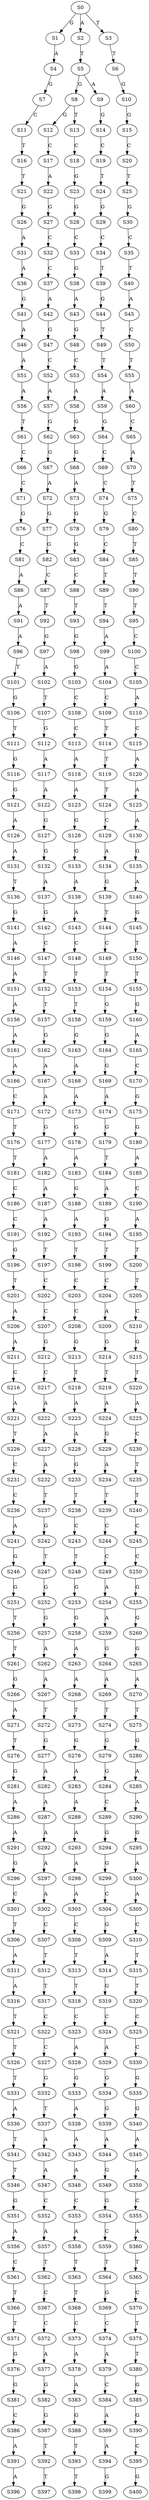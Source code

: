 strict digraph  {
	S0 -> S1 [ label = G ];
	S0 -> S2 [ label = A ];
	S0 -> S3 [ label = T ];
	S1 -> S4 [ label = A ];
	S2 -> S5 [ label = T ];
	S3 -> S6 [ label = T ];
	S4 -> S7 [ label = G ];
	S5 -> S8 [ label = G ];
	S5 -> S9 [ label = A ];
	S6 -> S10 [ label = G ];
	S7 -> S11 [ label = C ];
	S8 -> S12 [ label = G ];
	S8 -> S13 [ label = T ];
	S9 -> S14 [ label = G ];
	S10 -> S15 [ label = G ];
	S11 -> S16 [ label = T ];
	S12 -> S17 [ label = C ];
	S13 -> S18 [ label = C ];
	S14 -> S19 [ label = C ];
	S15 -> S20 [ label = C ];
	S16 -> S21 [ label = T ];
	S17 -> S22 [ label = A ];
	S18 -> S23 [ label = G ];
	S19 -> S24 [ label = T ];
	S20 -> S25 [ label = T ];
	S21 -> S26 [ label = G ];
	S22 -> S27 [ label = G ];
	S23 -> S28 [ label = G ];
	S24 -> S29 [ label = G ];
	S25 -> S30 [ label = G ];
	S26 -> S31 [ label = A ];
	S27 -> S32 [ label = C ];
	S28 -> S33 [ label = C ];
	S29 -> S34 [ label = C ];
	S30 -> S35 [ label = C ];
	S31 -> S36 [ label = A ];
	S32 -> S37 [ label = C ];
	S33 -> S38 [ label = G ];
	S34 -> S39 [ label = T ];
	S35 -> S40 [ label = T ];
	S36 -> S41 [ label = G ];
	S37 -> S42 [ label = A ];
	S38 -> S43 [ label = A ];
	S39 -> S44 [ label = G ];
	S40 -> S45 [ label = A ];
	S41 -> S46 [ label = A ];
	S42 -> S47 [ label = G ];
	S43 -> S48 [ label = G ];
	S44 -> S49 [ label = T ];
	S45 -> S50 [ label = C ];
	S46 -> S51 [ label = A ];
	S47 -> S52 [ label = C ];
	S48 -> S53 [ label = C ];
	S49 -> S54 [ label = T ];
	S50 -> S55 [ label = T ];
	S51 -> S56 [ label = A ];
	S52 -> S57 [ label = A ];
	S53 -> S58 [ label = A ];
	S54 -> S59 [ label = A ];
	S55 -> S60 [ label = A ];
	S56 -> S61 [ label = T ];
	S57 -> S62 [ label = G ];
	S58 -> S63 [ label = G ];
	S59 -> S64 [ label = G ];
	S60 -> S65 [ label = C ];
	S61 -> S66 [ label = C ];
	S62 -> S67 [ label = G ];
	S63 -> S68 [ label = G ];
	S64 -> S69 [ label = C ];
	S65 -> S70 [ label = A ];
	S66 -> S71 [ label = C ];
	S67 -> S72 [ label = A ];
	S68 -> S73 [ label = A ];
	S69 -> S74 [ label = C ];
	S70 -> S75 [ label = T ];
	S71 -> S76 [ label = G ];
	S72 -> S77 [ label = G ];
	S73 -> S78 [ label = G ];
	S74 -> S79 [ label = G ];
	S75 -> S80 [ label = C ];
	S76 -> S81 [ label = C ];
	S77 -> S82 [ label = G ];
	S78 -> S83 [ label = G ];
	S79 -> S84 [ label = C ];
	S80 -> S85 [ label = T ];
	S81 -> S86 [ label = A ];
	S82 -> S87 [ label = C ];
	S83 -> S88 [ label = C ];
	S84 -> S89 [ label = T ];
	S85 -> S90 [ label = T ];
	S86 -> S91 [ label = A ];
	S87 -> S92 [ label = T ];
	S88 -> S93 [ label = T ];
	S89 -> S94 [ label = T ];
	S90 -> S95 [ label = T ];
	S91 -> S96 [ label = A ];
	S92 -> S97 [ label = G ];
	S93 -> S98 [ label = G ];
	S94 -> S99 [ label = A ];
	S95 -> S100 [ label = C ];
	S96 -> S101 [ label = T ];
	S97 -> S102 [ label = A ];
	S98 -> S103 [ label = G ];
	S99 -> S104 [ label = A ];
	S100 -> S105 [ label = C ];
	S101 -> S106 [ label = G ];
	S102 -> S107 [ label = T ];
	S103 -> S108 [ label = C ];
	S104 -> S109 [ label = C ];
	S105 -> S110 [ label = A ];
	S106 -> S111 [ label = T ];
	S107 -> S112 [ label = G ];
	S108 -> S113 [ label = C ];
	S109 -> S114 [ label = T ];
	S110 -> S115 [ label = C ];
	S111 -> S116 [ label = G ];
	S112 -> S117 [ label = A ];
	S113 -> S118 [ label = A ];
	S114 -> S119 [ label = T ];
	S115 -> S120 [ label = A ];
	S116 -> S121 [ label = G ];
	S117 -> S122 [ label = A ];
	S118 -> S123 [ label = A ];
	S119 -> S124 [ label = T ];
	S120 -> S125 [ label = A ];
	S121 -> S126 [ label = A ];
	S122 -> S127 [ label = G ];
	S123 -> S128 [ label = G ];
	S124 -> S129 [ label = C ];
	S125 -> S130 [ label = A ];
	S126 -> S131 [ label = A ];
	S127 -> S132 [ label = G ];
	S128 -> S133 [ label = G ];
	S129 -> S134 [ label = A ];
	S130 -> S135 [ label = G ];
	S131 -> S136 [ label = T ];
	S132 -> S137 [ label = A ];
	S133 -> S138 [ label = A ];
	S134 -> S139 [ label = G ];
	S135 -> S140 [ label = A ];
	S136 -> S141 [ label = G ];
	S137 -> S142 [ label = G ];
	S138 -> S143 [ label = A ];
	S139 -> S144 [ label = T ];
	S140 -> S145 [ label = G ];
	S141 -> S146 [ label = A ];
	S142 -> S147 [ label = C ];
	S143 -> S148 [ label = C ];
	S144 -> S149 [ label = C ];
	S145 -> S150 [ label = T ];
	S146 -> S151 [ label = A ];
	S147 -> S152 [ label = T ];
	S148 -> S153 [ label = T ];
	S149 -> S154 [ label = T ];
	S150 -> S155 [ label = T ];
	S151 -> S156 [ label = A ];
	S152 -> S157 [ label = T ];
	S153 -> S158 [ label = T ];
	S154 -> S159 [ label = G ];
	S155 -> S160 [ label = G ];
	S156 -> S161 [ label = A ];
	S157 -> S162 [ label = G ];
	S158 -> S163 [ label = G ];
	S159 -> S164 [ label = G ];
	S160 -> S165 [ label = A ];
	S161 -> S166 [ label = A ];
	S162 -> S167 [ label = A ];
	S163 -> S168 [ label = A ];
	S164 -> S169 [ label = G ];
	S165 -> S170 [ label = C ];
	S166 -> S171 [ label = C ];
	S167 -> S172 [ label = A ];
	S168 -> S173 [ label = A ];
	S169 -> S174 [ label = A ];
	S170 -> S175 [ label = G ];
	S171 -> S176 [ label = T ];
	S172 -> S177 [ label = G ];
	S173 -> S178 [ label = G ];
	S174 -> S179 [ label = G ];
	S175 -> S180 [ label = G ];
	S176 -> S181 [ label = T ];
	S177 -> S182 [ label = A ];
	S178 -> S183 [ label = A ];
	S179 -> S184 [ label = T ];
	S180 -> S185 [ label = A ];
	S181 -> S186 [ label = C ];
	S182 -> S187 [ label = A ];
	S183 -> S188 [ label = G ];
	S184 -> S189 [ label = A ];
	S185 -> S190 [ label = C ];
	S186 -> S191 [ label = C ];
	S187 -> S192 [ label = A ];
	S188 -> S193 [ label = A ];
	S189 -> S194 [ label = G ];
	S190 -> S195 [ label = A ];
	S191 -> S196 [ label = G ];
	S192 -> S197 [ label = T ];
	S193 -> S198 [ label = T ];
	S194 -> S199 [ label = T ];
	S195 -> S200 [ label = T ];
	S196 -> S201 [ label = T ];
	S197 -> S202 [ label = C ];
	S198 -> S203 [ label = C ];
	S199 -> S204 [ label = C ];
	S200 -> S205 [ label = T ];
	S201 -> S206 [ label = A ];
	S202 -> S207 [ label = C ];
	S203 -> S208 [ label = C ];
	S204 -> S209 [ label = A ];
	S205 -> S210 [ label = C ];
	S206 -> S211 [ label = A ];
	S207 -> S212 [ label = G ];
	S208 -> S213 [ label = G ];
	S209 -> S214 [ label = G ];
	S210 -> S215 [ label = G ];
	S211 -> S216 [ label = C ];
	S212 -> S217 [ label = C ];
	S213 -> S218 [ label = T ];
	S214 -> S219 [ label = T ];
	S215 -> S220 [ label = T ];
	S216 -> S221 [ label = A ];
	S217 -> S222 [ label = A ];
	S218 -> S223 [ label = A ];
	S219 -> S224 [ label = A ];
	S220 -> S225 [ label = A ];
	S221 -> S226 [ label = T ];
	S222 -> S227 [ label = A ];
	S223 -> S228 [ label = A ];
	S224 -> S229 [ label = G ];
	S225 -> S230 [ label = C ];
	S226 -> S231 [ label = C ];
	S227 -> S232 [ label = A ];
	S228 -> S233 [ label = G ];
	S229 -> S234 [ label = A ];
	S230 -> S235 [ label = T ];
	S231 -> S236 [ label = C ];
	S232 -> S237 [ label = T ];
	S233 -> S238 [ label = T ];
	S234 -> S239 [ label = T ];
	S235 -> S240 [ label = T ];
	S236 -> S241 [ label = A ];
	S237 -> S242 [ label = G ];
	S238 -> S243 [ label = C ];
	S239 -> S244 [ label = C ];
	S240 -> S245 [ label = C ];
	S241 -> S246 [ label = G ];
	S242 -> S247 [ label = T ];
	S243 -> S248 [ label = T ];
	S244 -> S249 [ label = C ];
	S245 -> S250 [ label = C ];
	S246 -> S251 [ label = G ];
	S247 -> S252 [ label = G ];
	S248 -> S253 [ label = G ];
	S249 -> S254 [ label = A ];
	S250 -> S255 [ label = G ];
	S251 -> S256 [ label = T ];
	S252 -> S257 [ label = G ];
	S253 -> S258 [ label = G ];
	S254 -> S259 [ label = A ];
	S255 -> S260 [ label = G ];
	S256 -> S261 [ label = T ];
	S257 -> S262 [ label = A ];
	S258 -> S263 [ label = A ];
	S259 -> S264 [ label = G ];
	S260 -> S265 [ label = G ];
	S261 -> S266 [ label = G ];
	S262 -> S267 [ label = A ];
	S263 -> S268 [ label = A ];
	S264 -> S269 [ label = A ];
	S265 -> S270 [ label = A ];
	S266 -> S271 [ label = A ];
	S267 -> S272 [ label = T ];
	S268 -> S273 [ label = T ];
	S269 -> S274 [ label = T ];
	S270 -> S275 [ label = T ];
	S271 -> S276 [ label = T ];
	S272 -> S277 [ label = G ];
	S273 -> S278 [ label = G ];
	S274 -> S279 [ label = G ];
	S275 -> S280 [ label = G ];
	S276 -> S281 [ label = G ];
	S277 -> S282 [ label = A ];
	S278 -> S283 [ label = A ];
	S279 -> S284 [ label = G ];
	S280 -> S285 [ label = A ];
	S281 -> S286 [ label = A ];
	S282 -> S287 [ label = A ];
	S283 -> S288 [ label = A ];
	S284 -> S289 [ label = C ];
	S285 -> S290 [ label = A ];
	S286 -> S291 [ label = A ];
	S287 -> S292 [ label = A ];
	S288 -> S293 [ label = A ];
	S289 -> S294 [ label = G ];
	S290 -> S295 [ label = G ];
	S291 -> S296 [ label = G ];
	S292 -> S297 [ label = A ];
	S293 -> S298 [ label = A ];
	S294 -> S299 [ label = G ];
	S295 -> S300 [ label = A ];
	S296 -> S301 [ label = C ];
	S297 -> S302 [ label = A ];
	S298 -> S303 [ label = A ];
	S299 -> S304 [ label = C ];
	S300 -> S305 [ label = A ];
	S301 -> S306 [ label = T ];
	S302 -> S307 [ label = C ];
	S303 -> S308 [ label = C ];
	S304 -> S309 [ label = G ];
	S305 -> S310 [ label = C ];
	S306 -> S311 [ label = A ];
	S307 -> S312 [ label = T ];
	S308 -> S313 [ label = T ];
	S309 -> S314 [ label = A ];
	S310 -> S315 [ label = T ];
	S311 -> S316 [ label = A ];
	S312 -> S317 [ label = T ];
	S313 -> S318 [ label = T ];
	S314 -> S319 [ label = G ];
	S315 -> S320 [ label = T ];
	S316 -> S321 [ label = T ];
	S317 -> S322 [ label = C ];
	S318 -> S323 [ label = C ];
	S319 -> S324 [ label = C ];
	S320 -> S325 [ label = C ];
	S321 -> S326 [ label = T ];
	S322 -> S327 [ label = C ];
	S323 -> S328 [ label = A ];
	S324 -> S329 [ label = A ];
	S325 -> S330 [ label = C ];
	S326 -> S331 [ label = T ];
	S327 -> S332 [ label = G ];
	S328 -> S333 [ label = G ];
	S329 -> S334 [ label = G ];
	S330 -> S335 [ label = G ];
	S331 -> S336 [ label = A ];
	S332 -> S337 [ label = T ];
	S333 -> S338 [ label = A ];
	S334 -> S339 [ label = G ];
	S335 -> S340 [ label = G ];
	S336 -> S341 [ label = T ];
	S337 -> S342 [ label = A ];
	S338 -> S343 [ label = A ];
	S339 -> S344 [ label = A ];
	S340 -> S345 [ label = A ];
	S341 -> S346 [ label = T ];
	S342 -> S347 [ label = A ];
	S343 -> S348 [ label = A ];
	S344 -> S349 [ label = G ];
	S345 -> S350 [ label = A ];
	S346 -> S351 [ label = G ];
	S347 -> S352 [ label = C ];
	S348 -> S353 [ label = C ];
	S349 -> S354 [ label = G ];
	S350 -> S355 [ label = C ];
	S351 -> S356 [ label = A ];
	S352 -> S357 [ label = A ];
	S353 -> S358 [ label = A ];
	S354 -> S359 [ label = C ];
	S355 -> S360 [ label = A ];
	S356 -> S361 [ label = C ];
	S357 -> S362 [ label = T ];
	S358 -> S363 [ label = T ];
	S359 -> S364 [ label = T ];
	S360 -> S365 [ label = T ];
	S361 -> S366 [ label = T ];
	S362 -> S367 [ label = C ];
	S363 -> S368 [ label = T ];
	S364 -> S369 [ label = G ];
	S365 -> S370 [ label = C ];
	S366 -> S371 [ label = T ];
	S367 -> S372 [ label = C ];
	S368 -> S373 [ label = C ];
	S369 -> S374 [ label = C ];
	S370 -> S375 [ label = T ];
	S371 -> S376 [ label = G ];
	S372 -> S377 [ label = A ];
	S373 -> S378 [ label = A ];
	S374 -> S379 [ label = A ];
	S375 -> S380 [ label = T ];
	S376 -> S381 [ label = G ];
	S377 -> S382 [ label = G ];
	S378 -> S383 [ label = A ];
	S379 -> S384 [ label = C ];
	S380 -> S385 [ label = G ];
	S381 -> S386 [ label = C ];
	S382 -> S387 [ label = G ];
	S383 -> S388 [ label = G ];
	S384 -> S389 [ label = A ];
	S385 -> S390 [ label = G ];
	S386 -> S391 [ label = A ];
	S387 -> S392 [ label = T ];
	S388 -> S393 [ label = T ];
	S389 -> S394 [ label = A ];
	S390 -> S395 [ label = C ];
	S391 -> S396 [ label = A ];
	S392 -> S397 [ label = T ];
	S393 -> S398 [ label = T ];
	S394 -> S399 [ label = G ];
	S395 -> S400 [ label = G ];
}
